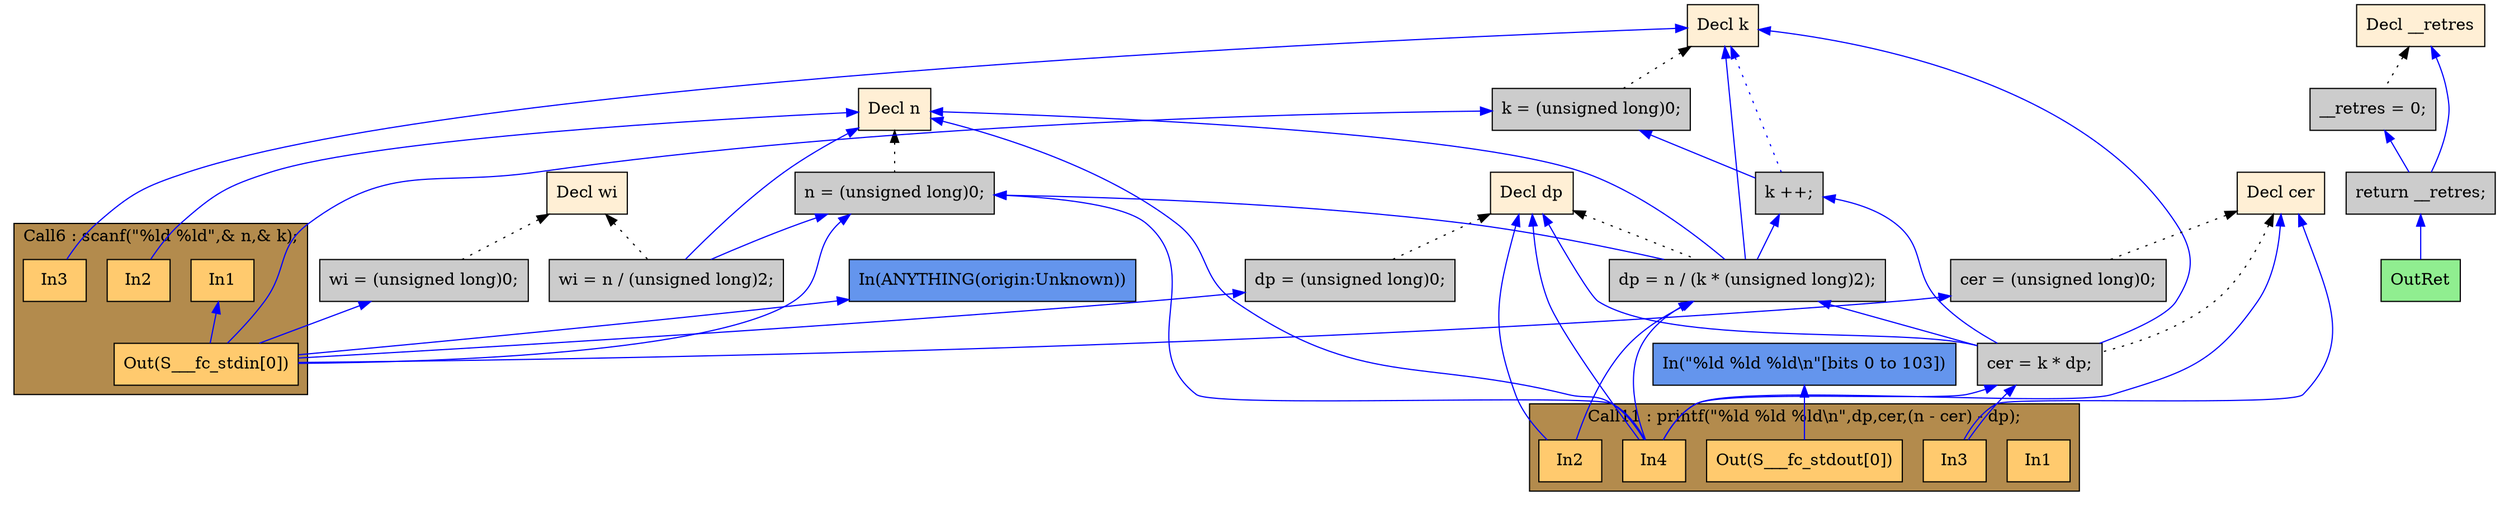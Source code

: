 digraph G {
  rankdir=TB;
  node [style="filled", ];
  32 [label="In(ANYTHING(origin:Unknown))", fillcolor="#6495ED", shape=box, ];
  2 [label="Decl n", fillcolor="#FFEFD5", shape=box, ];
  3 [label="Decl k", fillcolor="#FFEFD5", shape=box, ];
  4 [label="Decl dp", fillcolor="#FFEFD5", shape=box, ];
  5 [label="Decl cer", fillcolor="#FFEFD5", shape=box, ];
  6 [label="Decl wi", fillcolor="#FFEFD5", shape=box, ];
  7 [label="Decl __retres", fillcolor="#FFEFD5", shape=box, ];
  8 [label="n = (unsigned long)0;", fillcolor="#CCCCCC", shape=box, ];
  9 [label="k = (unsigned long)0;", fillcolor="#CCCCCC", shape=box, ];
  10 [label="dp = (unsigned long)0;", fillcolor="#CCCCCC", shape=box, ];
  11 [label="cer = (unsigned long)0;", fillcolor="#CCCCCC", shape=box, ];
  12 [label="wi = (unsigned long)0;", fillcolor="#CCCCCC", shape=box, ];
  14 [label="In1", fillcolor="#FFCA6E", shape=box, ];
  15 [label="In2", fillcolor="#FFCA6E", shape=box, ];
  16 [label="In3", fillcolor="#FFCA6E", shape=box, ];
  17 [label="Out(S___fc_stdin[0])", fillcolor="#FFCA6E", shape=box, ];
  18 [label="k ++;", fillcolor="#CCCCCC", shape=box, ];
  19 [label="wi = n / (unsigned long)2;", fillcolor="#CCCCCC", shape=box, ];
  20 [label="dp = n / (k * (unsigned long)2);", fillcolor="#CCCCCC",
      shape=box, ];
  21 [label="cer = k * dp;", fillcolor="#CCCCCC", shape=box, ];
  23 [label="In1", fillcolor="#FFCA6E", shape=box, ];
  24 [label="In2", fillcolor="#FFCA6E", shape=box, ];
  25 [label="In3", fillcolor="#FFCA6E", shape=box, ];
  26 [label="In4", fillcolor="#FFCA6E", shape=box, ];
  27 [label="Out(S___fc_stdout[0])", fillcolor="#FFCA6E", shape=box, ];
  28 [label="__retres = 0;", fillcolor="#CCCCCC", shape=box, ];
  29 [label="return __retres;", fillcolor="#CCCCCC", shape=box, ];
  30 [label="OutRet", fillcolor="#90EE90", shape=box, ];
  31 [label="In(\"%ld %ld %ld\\n\"[bits 0 to 103])", fillcolor="#6495ED",
      shape=box, ];
  
  subgraph cluster_Call11 { label="Call11 : printf(\"%ld %ld %ld\\n\",dp,cer,(n - cer) - dp);";
                            fillcolor="#B38B4D"; style="filled"; 27;26;25;24;23;
     };
  subgraph cluster_Call6 { label="Call6 : scanf(\"%ld %ld\",& n,& k);";
                           fillcolor="#B38B4D"; style="filled"; 17;16;15;14;
     };
  
  edge [dir=back, ];
  2 -> 8 [color="#000000", style="dotted", ];
  3 -> 9 [color="#000000", style="dotted", ];
  4 -> 10 [color="#000000", style="dotted", ];
  5 -> 11 [color="#000000", style="dotted", ];
  6 -> 12 [color="#000000", style="dotted", ];
  2 -> 15 [color="#0000FF", ];
  3 -> 16 [color="#0000FF", ];
  8 -> 17 [color="#0000FF", ];
  9 -> 17 [color="#0000FF", ];
  10 -> 17 [color="#0000FF", ];
  11 -> 17 [color="#0000FF", ];
  12 -> 17 [color="#0000FF", ];
  14 -> 17 [color="#0000FF", ];
  32 -> 17 [color="#0000FF", ];
  3 -> 18 [color="#0000FF", style="dotted", ];
  9 -> 18 [color="#0000FF", ];
  2 -> 19 [color="#0000FF", ];
  6 -> 19 [color="#000000", style="dotted", ];
  8 -> 19 [color="#0000FF", ];
  2 -> 20 [color="#0000FF", ];
  3 -> 20 [color="#0000FF", ];
  4 -> 20 [color="#000000", style="dotted", ];
  8 -> 20 [color="#0000FF", ];
  18 -> 20 [color="#0000FF", ];
  3 -> 21 [color="#0000FF", ];
  4 -> 21 [color="#0000FF", ];
  5 -> 21 [color="#000000", style="dotted", ];
  18 -> 21 [color="#0000FF", ];
  20 -> 21 [color="#0000FF", ];
  4 -> 24 [color="#0000FF", ];
  20 -> 24 [color="#0000FF", ];
  5 -> 25 [color="#0000FF", ];
  21 -> 25 [color="#0000FF", ];
  2 -> 26 [color="#0000FF", ];
  4 -> 26 [color="#0000FF", ];
  5 -> 26 [color="#0000FF", ];
  8 -> 26 [color="#0000FF", ];
  20 -> 26 [color="#0000FF", ];
  21 -> 26 [color="#0000FF", ];
  31 -> 27 [color="#0000FF", ];
  7 -> 28 [color="#000000", style="dotted", ];
  7 -> 29 [color="#0000FF", ];
  28 -> 29 [color="#0000FF", ];
  29 -> 30 [color="#0000FF", ];
  
  }